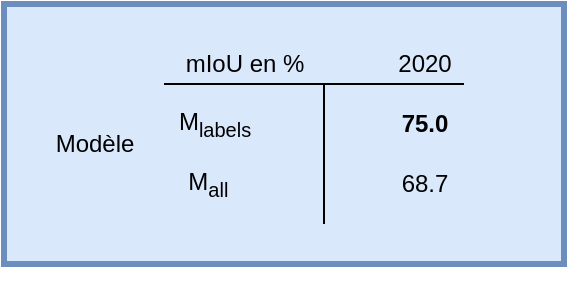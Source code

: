 <mxfile version="14.8.4"><diagram id="Q2tXcFmhulNJT2mUu70Q" name="Page-1"><mxGraphModel dx="450" dy="251" grid="1" gridSize="10" guides="1" tooltips="1" connect="1" arrows="1" fold="1" page="0" pageScale="1" pageWidth="827" pageHeight="1169" math="0" shadow="0"><root><mxCell id="0"/><mxCell id="1" parent="0"/><mxCell id="dAJbB3b-zwiPBvrVKV_J-23" value="" style="rounded=0;whiteSpace=wrap;html=1;labelBackgroundColor=none;strokeColor=#6c8ebf;strokeWidth=3;fillColor=#dae8fc;" parent="1" vertex="1"><mxGeometry x="70" y="120" width="280" height="130" as="geometry"/></mxCell><mxCell id="dAJbB3b-zwiPBvrVKV_J-1" value="Modèle" style="text;html=1;align=center;verticalAlign=middle;resizable=0;points=[];autosize=1;strokeColor=none;" parent="1" vertex="1"><mxGeometry x="90" y="180" width="50" height="20" as="geometry"/></mxCell><mxCell id="dAJbB3b-zwiPBvrVKV_J-7" value="&amp;nbsp;&amp;nbsp;&amp;nbsp; M&lt;sub&gt;all&lt;/sub&gt;" style="text;html=1;align=center;verticalAlign=middle;resizable=0;points=[];autosize=1;strokeColor=none;" parent="1" vertex="1"><mxGeometry x="140" y="200" width="50" height="20" as="geometry"/></mxCell><mxCell id="dAJbB3b-zwiPBvrVKV_J-15" value="&lt;b&gt;75.0&lt;/b&gt;" style="text;html=1;align=center;verticalAlign=middle;resizable=0;points=[];autosize=1;fillColor=#dae8fc;strokeWidth=2;" parent="1" vertex="1"><mxGeometry x="260" y="170" width="40" height="20" as="geometry"/></mxCell><mxCell id="dAJbB3b-zwiPBvrVKV_J-17" value="mIoU en %" style="text;html=1;align=center;verticalAlign=middle;resizable=0;points=[];autosize=1;strokeColor=none;" parent="1" vertex="1"><mxGeometry x="155" y="140" width="70" height="20" as="geometry"/></mxCell><mxCell id="dAJbB3b-zwiPBvrVKV_J-24" value="" style="endArrow=none;html=1;fontColor=#FF3333;" parent="1" edge="1"><mxGeometry width="50" height="50" relative="1" as="geometry"><mxPoint x="230" y="230" as="sourcePoint"/><mxPoint x="230" y="160" as="targetPoint"/></mxGeometry></mxCell><mxCell id="t_Epl60UzwiuoRET6TV3-1" value="&lt;div&gt;M&lt;sub&gt;labels&lt;/sub&gt;&lt;/div&gt;" style="text;html=1;align=center;verticalAlign=middle;resizable=0;points=[];autosize=1;strokeColor=none;" parent="1" vertex="1"><mxGeometry x="150" y="170" width="50" height="20" as="geometry"/></mxCell><mxCell id="t_Epl60UzwiuoRET6TV3-6" value="68.7" style="text;html=1;align=center;verticalAlign=middle;resizable=0;points=[];autosize=1;fillColor=#dae8fc;strokeWidth=2;" parent="1" vertex="1"><mxGeometry x="260" y="200" width="40" height="20" as="geometry"/></mxCell><mxCell id="dAJbB3b-zwiPBvrVKV_J-4" value="&lt;div&gt;2020&lt;/div&gt;" style="text;html=1;align=center;verticalAlign=middle;resizable=0;points=[];autosize=1;strokeColor=none;" parent="1" vertex="1"><mxGeometry x="260" y="140" width="40" height="20" as="geometry"/></mxCell><mxCell id="ISqzlExrCAHjaw9iDG5P-1" value="" style="endArrow=none;html=1;fontColor=#FF3333;entryX=1;entryY=1;entryDx=0;entryDy=0;entryPerimeter=0;" parent="1" target="dAJbB3b-zwiPBvrVKV_J-4" edge="1"><mxGeometry width="50" height="50" relative="1" as="geometry"><mxPoint x="150" y="160" as="sourcePoint"/><mxPoint x="450" y="160" as="targetPoint"/></mxGeometry></mxCell><mxCell id="ImzL886X6ptrXtFQuCE0-1" style="edgeStyle=orthogonalEdgeStyle;rounded=0;orthogonalLoop=1;jettySize=auto;html=1;exitX=0.5;exitY=1;exitDx=0;exitDy=0;fontColor=#7EA6E0;" edge="1" parent="1" source="dAJbB3b-zwiPBvrVKV_J-23" target="dAJbB3b-zwiPBvrVKV_J-23"><mxGeometry relative="1" as="geometry"/></mxCell></root></mxGraphModel></diagram></mxfile>